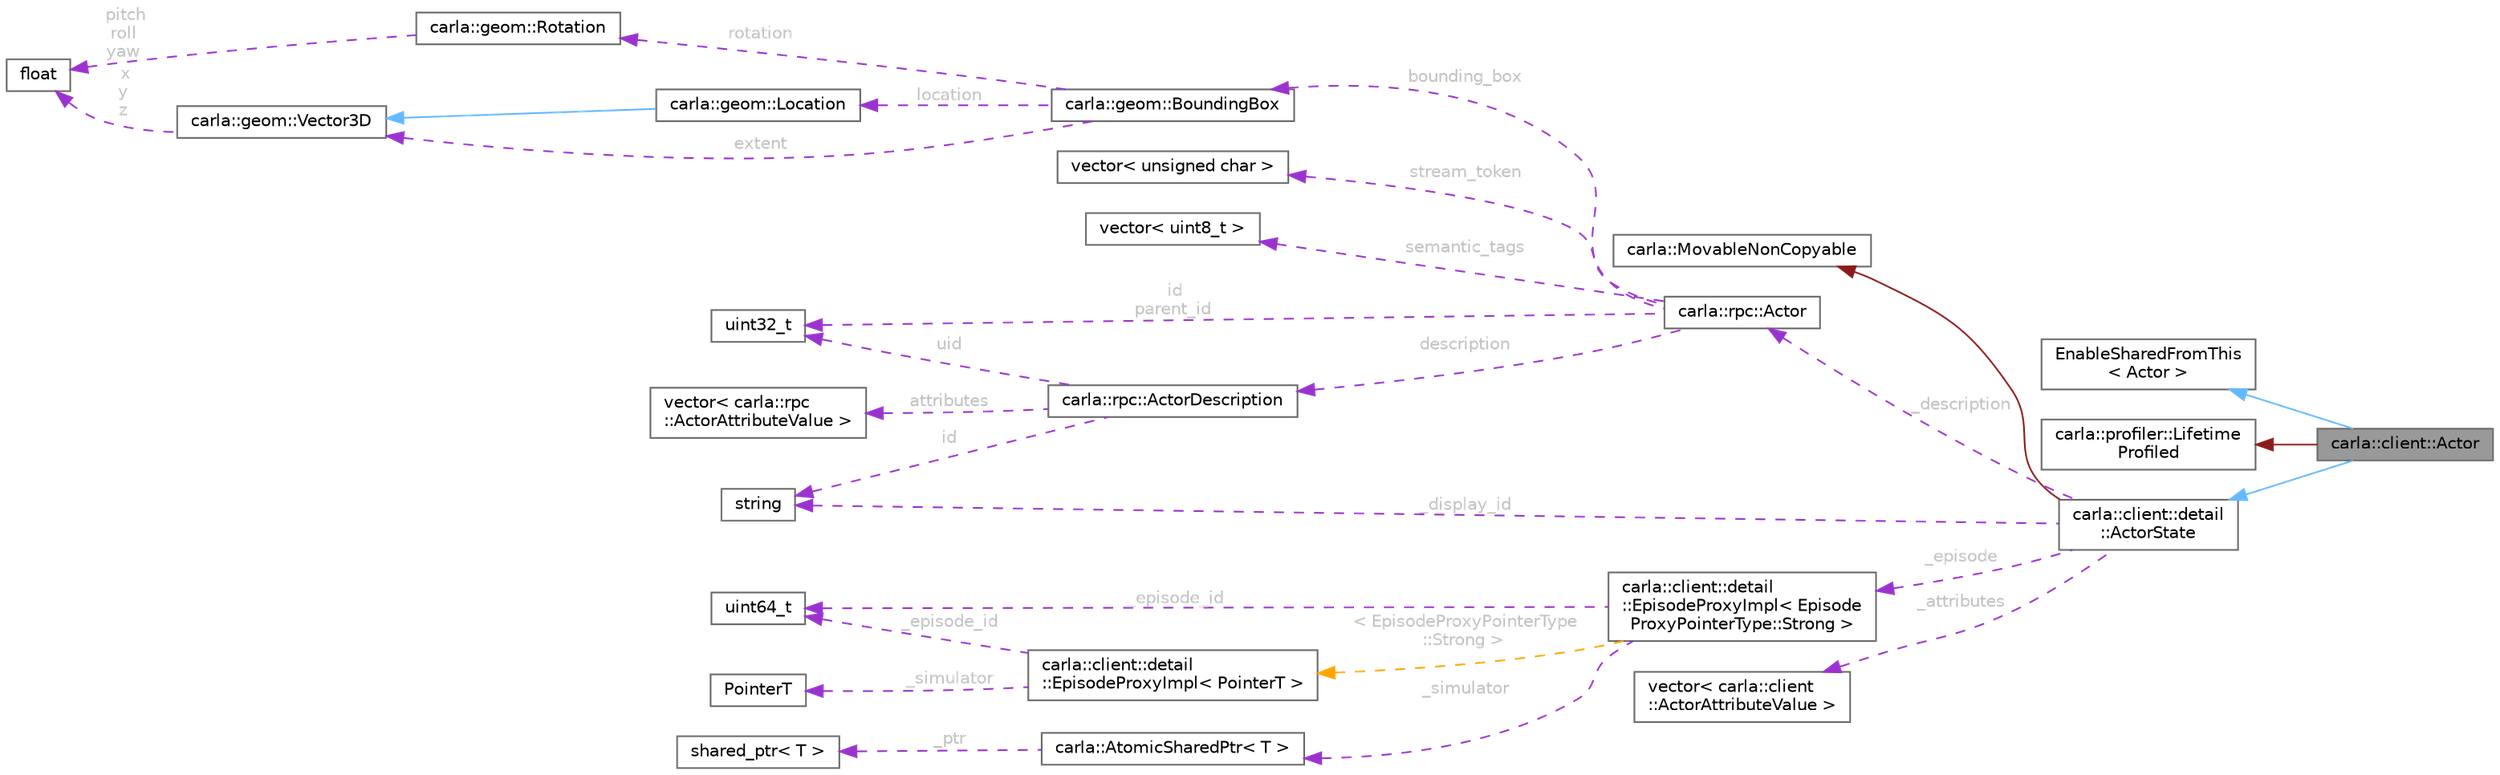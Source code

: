 digraph "carla::client::Actor"
{
 // INTERACTIVE_SVG=YES
 // LATEX_PDF_SIZE
  bgcolor="transparent";
  edge [fontname=Helvetica,fontsize=10,labelfontname=Helvetica,labelfontsize=10];
  node [fontname=Helvetica,fontsize=10,shape=box,height=0.2,width=0.4];
  rankdir="LR";
  Node1 [id="Node000001",label="carla::client::Actor",height=0.2,width=0.4,color="gray40", fillcolor="grey60", style="filled", fontcolor="black",tooltip="Represents an actor in the simulation."];
  Node2 -> Node1 [id="edge1_Node000001_Node000002",dir="back",color="steelblue1",style="solid",tooltip=" "];
  Node2 [id="Node000002",label="EnableSharedFromThis\l\< Actor \>",height=0.2,width=0.4,color="gray40", fillcolor="white", style="filled",URL="$da/d05/classEnableSharedFromThis.html",tooltip=" "];
  Node3 -> Node1 [id="edge2_Node000001_Node000003",dir="back",color="firebrick4",style="solid",tooltip=" "];
  Node3 [id="Node000003",label="carla::profiler::Lifetime\lProfiled",height=0.2,width=0.4,color="gray40", fillcolor="white", style="filled",URL="$df/d3e/classcarla_1_1profiler_1_1LifetimeProfiled.html",tooltip=" "];
  Node4 -> Node1 [id="edge3_Node000001_Node000004",dir="back",color="steelblue1",style="solid",tooltip=" "];
  Node4 [id="Node000004",label="carla::client::detail\l::ActorState",height=0.2,width=0.4,color="gray40", fillcolor="white", style="filled",URL="$d2/d06/classcarla_1_1client_1_1detail_1_1ActorState.html",tooltip="Internal state of an Actor."];
  Node5 -> Node4 [id="edge4_Node000004_Node000005",dir="back",color="firebrick4",style="solid",tooltip=" "];
  Node5 [id="Node000005",label="carla::MovableNonCopyable",height=0.2,width=0.4,color="gray40", fillcolor="white", style="filled",URL="$d7/d55/classcarla_1_1MovableNonCopyable.html",tooltip="Inherit (privately) to suppress copy construction and assignment."];
  Node6 -> Node4 [id="edge5_Node000004_Node000006",dir="back",color="darkorchid3",style="dashed",tooltip=" ",label=" _description",fontcolor="grey" ];
  Node6 [id="Node000006",label="carla::rpc::Actor",height=0.2,width=0.4,color="gray40", fillcolor="white", style="filled",URL="$db/dfd/classcarla_1_1rpc_1_1Actor.html",tooltip=" "];
  Node7 -> Node6 [id="edge6_Node000006_Node000007",dir="back",color="darkorchid3",style="dashed",tooltip=" ",label=" id\nparent_id",fontcolor="grey" ];
  Node7 [id="Node000007",label="uint32_t",height=0.2,width=0.4,color="gray40", fillcolor="white", style="filled",tooltip=" "];
  Node8 -> Node6 [id="edge7_Node000006_Node000008",dir="back",color="darkorchid3",style="dashed",tooltip=" ",label=" description",fontcolor="grey" ];
  Node8 [id="Node000008",label="carla::rpc::ActorDescription",height=0.2,width=0.4,color="gray40", fillcolor="white", style="filled",URL="$d6/d11/classcarla_1_1rpc_1_1ActorDescription.html",tooltip=" "];
  Node7 -> Node8 [id="edge8_Node000008_Node000007",dir="back",color="darkorchid3",style="dashed",tooltip=" ",label=" uid",fontcolor="grey" ];
  Node9 -> Node8 [id="edge9_Node000008_Node000009",dir="back",color="darkorchid3",style="dashed",tooltip=" ",label=" id",fontcolor="grey" ];
  Node9 [id="Node000009",label="string",height=0.2,width=0.4,color="gray40", fillcolor="white", style="filled",tooltip=" "];
  Node10 -> Node8 [id="edge10_Node000008_Node000010",dir="back",color="darkorchid3",style="dashed",tooltip=" ",label=" attributes",fontcolor="grey" ];
  Node10 [id="Node000010",label="vector\< carla::rpc\l::ActorAttributeValue \>",height=0.2,width=0.4,color="gray40", fillcolor="white", style="filled",tooltip=" "];
  Node11 -> Node6 [id="edge11_Node000006_Node000011",dir="back",color="darkorchid3",style="dashed",tooltip=" ",label=" bounding_box",fontcolor="grey" ];
  Node11 [id="Node000011",label="carla::geom::BoundingBox",height=0.2,width=0.4,color="gray40", fillcolor="white", style="filled",URL="$d8/d68/classcarla_1_1geom_1_1BoundingBox.html",tooltip=" "];
  Node12 -> Node11 [id="edge12_Node000011_Node000012",dir="back",color="darkorchid3",style="dashed",tooltip=" ",label=" location",fontcolor="grey" ];
  Node12 [id="Node000012",label="carla::geom::Location",height=0.2,width=0.4,color="gray40", fillcolor="white", style="filled",URL="$de/d23/classcarla_1_1geom_1_1Location.html",tooltip=" "];
  Node13 -> Node12 [id="edge13_Node000012_Node000013",dir="back",color="steelblue1",style="solid",tooltip=" "];
  Node13 [id="Node000013",label="carla::geom::Vector3D",height=0.2,width=0.4,color="gray40", fillcolor="white", style="filled",URL="$d9/dfe/classcarla_1_1geom_1_1Vector3D.html",tooltip=" "];
  Node14 -> Node13 [id="edge14_Node000013_Node000014",dir="back",color="darkorchid3",style="dashed",tooltip=" ",label=" x\ny\nz",fontcolor="grey" ];
  Node14 [id="Node000014",label="float",height=0.2,width=0.4,color="gray40", fillcolor="white", style="filled",tooltip=" "];
  Node13 -> Node11 [id="edge15_Node000011_Node000013",dir="back",color="darkorchid3",style="dashed",tooltip=" ",label=" extent",fontcolor="grey" ];
  Node15 -> Node11 [id="edge16_Node000011_Node000015",dir="back",color="darkorchid3",style="dashed",tooltip=" ",label=" rotation",fontcolor="grey" ];
  Node15 [id="Node000015",label="carla::geom::Rotation",height=0.2,width=0.4,color="gray40", fillcolor="white", style="filled",URL="$d8/dba/classcarla_1_1geom_1_1Rotation.html",tooltip=" "];
  Node14 -> Node15 [id="edge17_Node000015_Node000014",dir="back",color="darkorchid3",style="dashed",tooltip=" ",label=" pitch\nroll\nyaw",fontcolor="grey" ];
  Node16 -> Node6 [id="edge18_Node000006_Node000016",dir="back",color="darkorchid3",style="dashed",tooltip=" ",label=" semantic_tags",fontcolor="grey" ];
  Node16 [id="Node000016",label="vector\< uint8_t \>",height=0.2,width=0.4,color="gray40", fillcolor="white", style="filled",tooltip=" "];
  Node17 -> Node6 [id="edge19_Node000006_Node000017",dir="back",color="darkorchid3",style="dashed",tooltip=" ",label=" stream_token",fontcolor="grey" ];
  Node17 [id="Node000017",label="vector\< unsigned char \>",height=0.2,width=0.4,color="gray40", fillcolor="white", style="filled",tooltip=" "];
  Node18 -> Node4 [id="edge20_Node000004_Node000018",dir="back",color="darkorchid3",style="dashed",tooltip=" ",label=" _episode",fontcolor="grey" ];
  Node18 [id="Node000018",label="carla::client::detail\l::EpisodeProxyImpl\< Episode\lProxyPointerType::Strong \>",height=0.2,width=0.4,color="gray40", fillcolor="white", style="filled",URL="$d1/dd3/classcarla_1_1client_1_1detail_1_1EpisodeProxyImpl.html",tooltip=" "];
  Node19 -> Node18 [id="edge21_Node000018_Node000019",dir="back",color="darkorchid3",style="dashed",tooltip=" ",label=" _episode_id",fontcolor="grey" ];
  Node19 [id="Node000019",label="uint64_t",height=0.2,width=0.4,color="gray40", fillcolor="white", style="filled",tooltip=" "];
  Node20 -> Node18 [id="edge22_Node000018_Node000020",dir="back",color="darkorchid3",style="dashed",tooltip=" ",label=" _simulator",fontcolor="grey" ];
  Node20 [id="Node000020",label="carla::AtomicSharedPtr\< T \>",height=0.2,width=0.4,color="gray40", fillcolor="white", style="filled",URL="$d2/dcf/classcarla_1_1AtomicSharedPtr.html",tooltip="AtomicSharedPtr是一个非常简单的原子操作智能指针类，支持线程安全的共享指针操作，使用了release-acquire内存顺序。"];
  Node21 -> Node20 [id="edge23_Node000020_Node000021",dir="back",color="darkorchid3",style="dashed",tooltip=" ",label=" _ptr",fontcolor="grey" ];
  Node21 [id="Node000021",label="shared_ptr\< T \>",height=0.2,width=0.4,color="gray40", fillcolor="white", style="filled",tooltip=" "];
  Node22 -> Node18 [id="edge24_Node000018_Node000022",dir="back",color="orange",style="dashed",tooltip=" ",label=" \< EpisodeProxyPointerType\l::Strong \>",fontcolor="grey" ];
  Node22 [id="Node000022",label="carla::client::detail\l::EpisodeProxyImpl\< PointerT \>",height=0.2,width=0.4,color="gray40", fillcolor="white", style="filled",URL="$d1/dd3/classcarla_1_1client_1_1detail_1_1EpisodeProxyImpl.html",tooltip="Provides access to the Simulator during a given episode."];
  Node19 -> Node22 [id="edge25_Node000022_Node000019",dir="back",color="darkorchid3",style="dashed",tooltip=" ",label=" _episode_id",fontcolor="grey" ];
  Node23 -> Node22 [id="edge26_Node000022_Node000023",dir="back",color="darkorchid3",style="dashed",tooltip=" ",label=" _simulator",fontcolor="grey" ];
  Node23 [id="Node000023",label="PointerT",height=0.2,width=0.4,color="gray40", fillcolor="white", style="filled",tooltip=" "];
  Node9 -> Node4 [id="edge27_Node000004_Node000009",dir="back",color="darkorchid3",style="dashed",tooltip=" ",label=" _display_id",fontcolor="grey" ];
  Node24 -> Node4 [id="edge28_Node000004_Node000024",dir="back",color="darkorchid3",style="dashed",tooltip=" ",label=" _attributes",fontcolor="grey" ];
  Node24 [id="Node000024",label="vector\< carla::client\l::ActorAttributeValue \>",height=0.2,width=0.4,color="gray40", fillcolor="white", style="filled",tooltip=" "];
}
